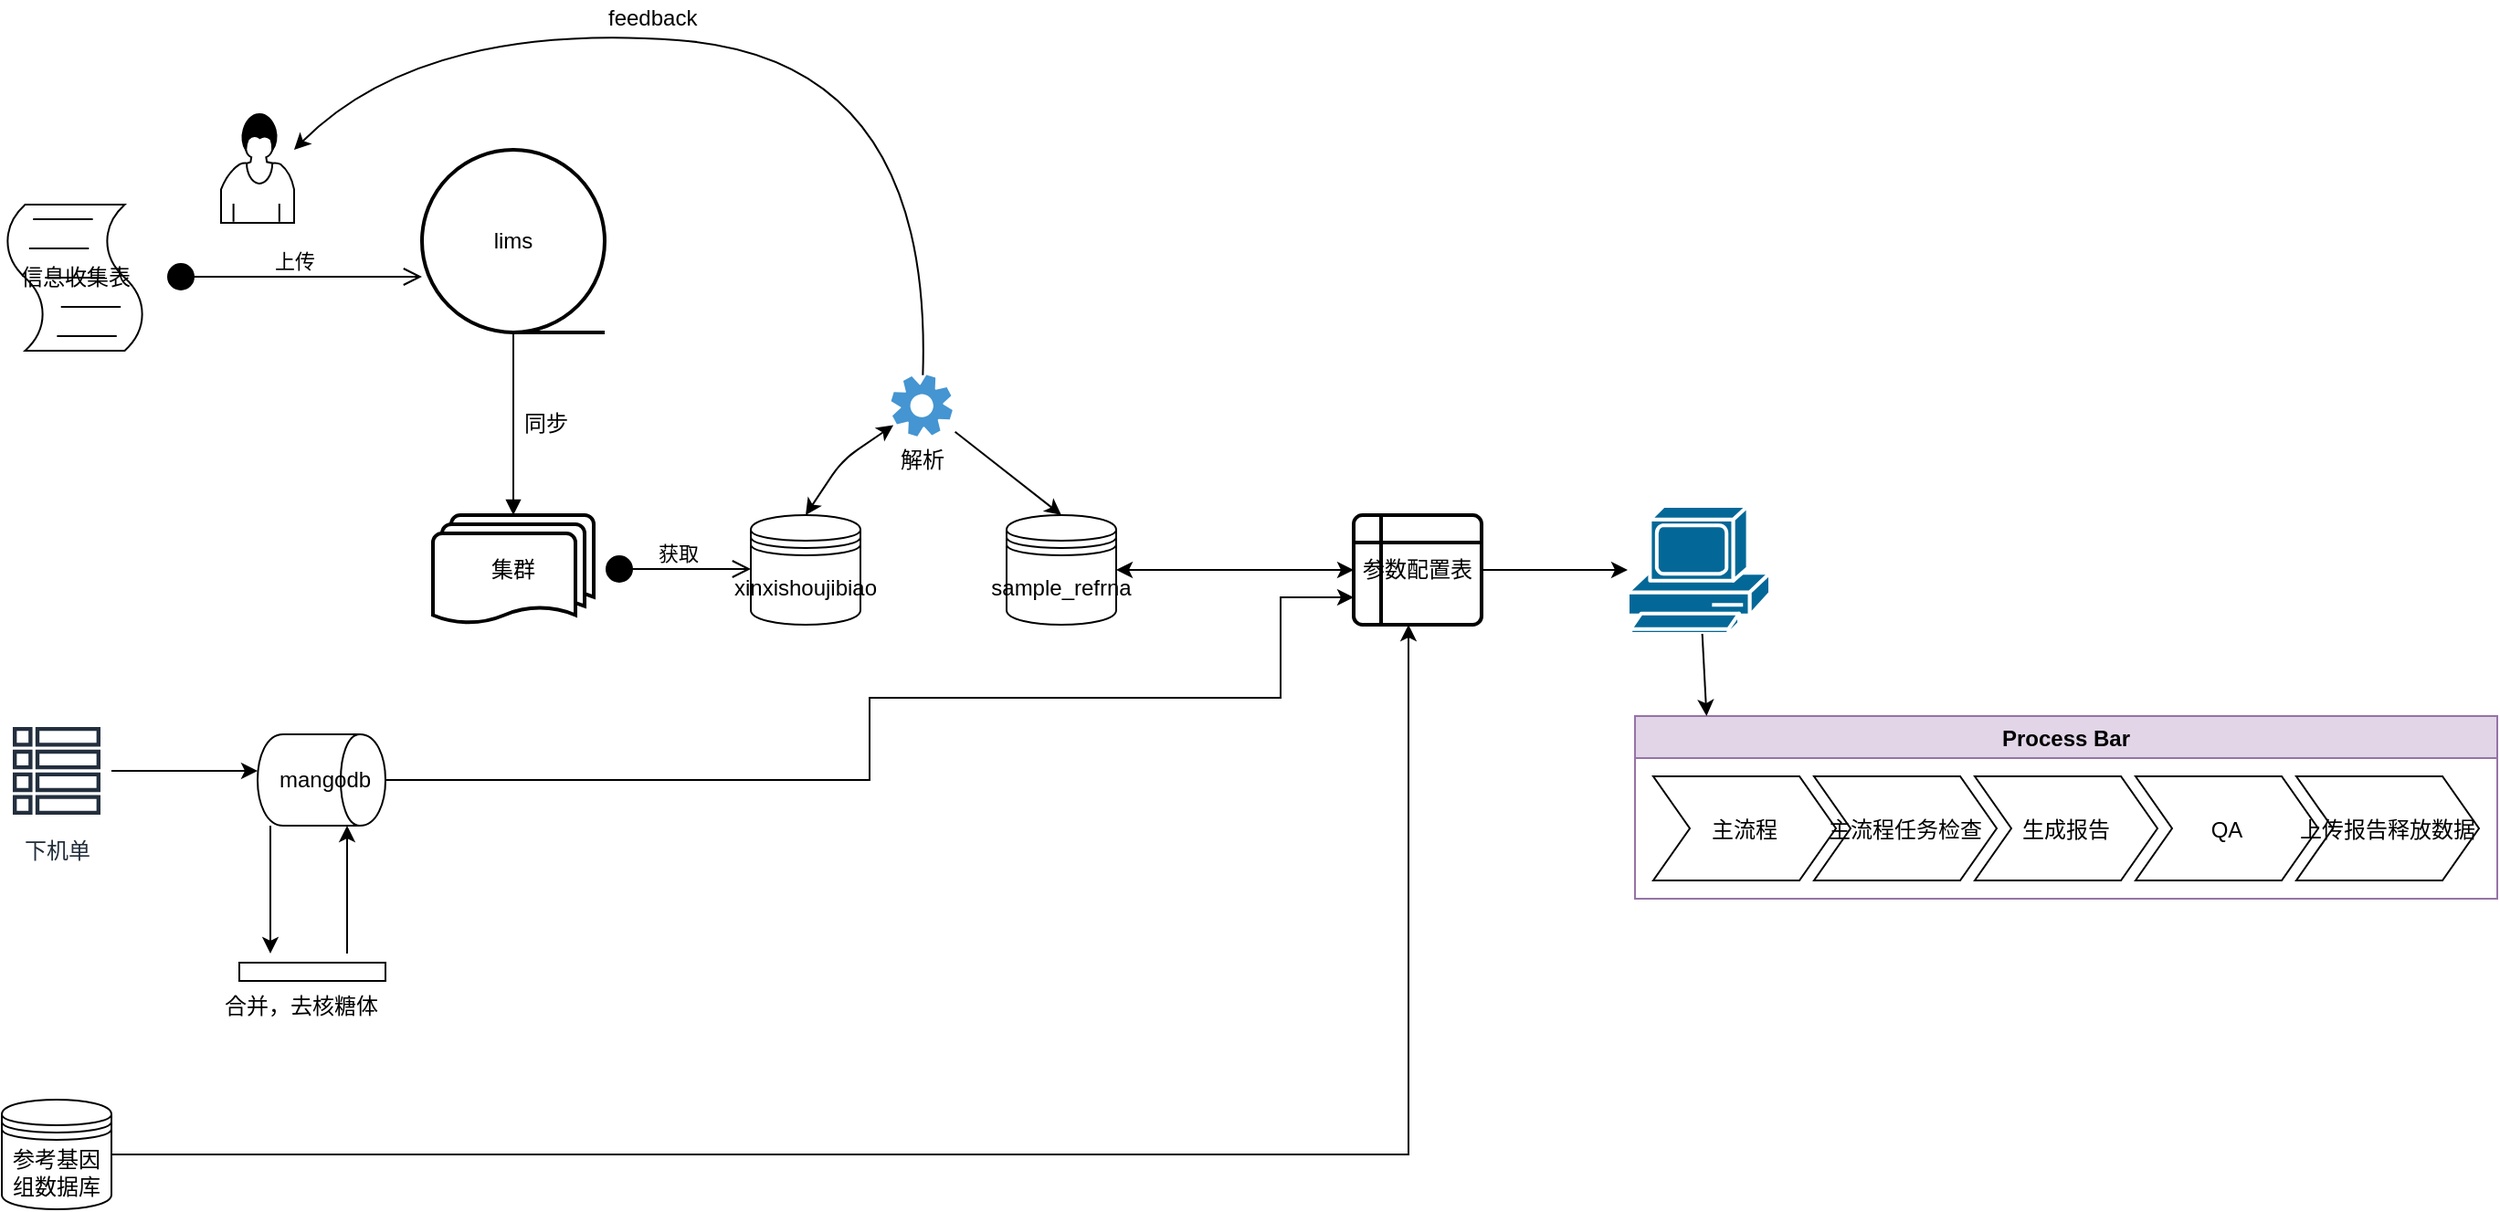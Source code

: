 <mxfile version="11.1.4" type="github"><diagram id="pczZJJNDuQ1pyJMnl-6i" name="Page-1"><mxGraphModel dx="1666" dy="788" grid="1" gridSize="10" guides="1" tooltips="1" connect="1" arrows="1" fold="1" page="1" pageScale="1" pageWidth="827" pageHeight="1169" math="0" shadow="0"><root><mxCell id="0"/><mxCell id="1" parent="0"/><mxCell id="WNOTbR6oYaQHQC6yBWXd-3" value="集群" style="strokeWidth=2;html=1;shape=mxgraph.flowchart.multi-document;whiteSpace=wrap;" vertex="1" parent="1"><mxGeometry x="346" y="320" width="88" height="60" as="geometry"/></mxCell><mxCell id="WNOTbR6oYaQHQC6yBWXd-4" value="" style="shape=mxgraph.bpmn.user_task;html=1;outlineConnect=0;" vertex="1" parent="1"><mxGeometry x="230" y="100" width="40" height="60" as="geometry"/></mxCell><mxCell id="WNOTbR6oYaQHQC6yBWXd-5" value="lims" style="strokeWidth=2;html=1;shape=mxgraph.flowchart.sequential_data;whiteSpace=wrap;" vertex="1" parent="1"><mxGeometry x="340" y="120" width="100" height="100" as="geometry"/></mxCell><mxCell id="WNOTbR6oYaQHQC6yBWXd-6" value="信息收集表" style="shape=mxgraph.bpmn.script_task;html=1;outlineConnect=0;" vertex="1" parent="1"><mxGeometry x="110" y="150" width="80" height="80" as="geometry"/></mxCell><mxCell id="WNOTbR6oYaQHQC6yBWXd-7" value="上传" style="html=1;verticalAlign=bottom;startArrow=circle;startFill=1;endArrow=open;startSize=6;endSize=8;entryX=0;entryY=0.695;entryDx=0;entryDy=0;entryPerimeter=0;" edge="1" parent="1" target="WNOTbR6oYaQHQC6yBWXd-5"><mxGeometry width="80" relative="1" as="geometry"><mxPoint x="200" y="189.5" as="sourcePoint"/><mxPoint x="280" y="189.5" as="targetPoint"/></mxGeometry></mxCell><mxCell id="WNOTbR6oYaQHQC6yBWXd-8" value="" style="endArrow=block;endFill=1;endSize=6;html=1;exitX=0.5;exitY=1;exitDx=0;exitDy=0;exitPerimeter=0;entryX=0.5;entryY=0;entryDx=0;entryDy=0;entryPerimeter=0;" edge="1" parent="1" source="WNOTbR6oYaQHQC6yBWXd-5" target="WNOTbR6oYaQHQC6yBWXd-3"><mxGeometry width="100" relative="1" as="geometry"><mxPoint x="110" y="400" as="sourcePoint"/><mxPoint x="210" y="400" as="targetPoint"/></mxGeometry></mxCell><mxCell id="WNOTbR6oYaQHQC6yBWXd-9" value="同步" style="text;html=1;resizable=0;points=[];autosize=1;align=left;verticalAlign=top;spacingTop=-4;" vertex="1" parent="1"><mxGeometry x="394" y="260" width="40" height="20" as="geometry"/></mxCell><mxCell id="WNOTbR6oYaQHQC6yBWXd-11" value="获取" style="html=1;verticalAlign=bottom;startArrow=circle;startFill=1;endArrow=open;startSize=6;endSize=8;" edge="1" parent="1"><mxGeometry width="80" relative="1" as="geometry"><mxPoint x="440" y="349.5" as="sourcePoint"/><mxPoint x="520" y="349.5" as="targetPoint"/></mxGeometry></mxCell><mxCell id="WNOTbR6oYaQHQC6yBWXd-12" value="xinxishoujibiao" style="shape=datastore;whiteSpace=wrap;html=1;" vertex="1" parent="1"><mxGeometry x="520" y="320" width="60" height="60" as="geometry"/></mxCell><mxCell id="WNOTbR6oYaQHQC6yBWXd-15" value="sample_refrna" style="shape=datastore;whiteSpace=wrap;html=1;" vertex="1" parent="1"><mxGeometry x="660" y="320" width="60" height="60" as="geometry"/></mxCell><mxCell id="WNOTbR6oYaQHQC6yBWXd-17" value="解析" style="text;html=1;resizable=0;points=[];autosize=1;align=left;verticalAlign=top;spacingTop=-4;" vertex="1" parent="1"><mxGeometry x="600" y="280" width="40" height="20" as="geometry"/></mxCell><mxCell id="WNOTbR6oYaQHQC6yBWXd-20" value="" style="shadow=0;dashed=0;html=1;strokeColor=none;fillColor=#4495D1;labelPosition=center;verticalLabelPosition=bottom;verticalAlign=top;align=center;outlineConnect=0;shape=mxgraph.veeam.2d.service;rotation=-6;" vertex="1" parent="1"><mxGeometry x="597" y="243.5" width="33.2" height="33.2" as="geometry"/></mxCell><mxCell id="WNOTbR6oYaQHQC6yBWXd-22" value="" style="curved=1;endArrow=classic;html=1;" edge="1" parent="1" source="WNOTbR6oYaQHQC6yBWXd-20"><mxGeometry width="50" height="50" relative="1" as="geometry"><mxPoint x="110" y="450" as="sourcePoint"/><mxPoint x="270" y="120" as="targetPoint"/><Array as="points"><mxPoint x="620" y="70"/><mxPoint x="340" y="50"/></Array></mxGeometry></mxCell><mxCell id="WNOTbR6oYaQHQC6yBWXd-23" value="feedback" style="text;html=1;resizable=0;points=[];autosize=1;align=left;verticalAlign=top;spacingTop=-4;" vertex="1" parent="1"><mxGeometry x="440" y="38" width="60" height="20" as="geometry"/></mxCell><mxCell id="WNOTbR6oYaQHQC6yBWXd-24" value="" style="endArrow=classic;html=1;entryX=0.5;entryY=0;entryDx=0;entryDy=0;" edge="1" parent="1" source="WNOTbR6oYaQHQC6yBWXd-20" target="WNOTbR6oYaQHQC6yBWXd-15"><mxGeometry width="50" height="50" relative="1" as="geometry"><mxPoint x="110" y="450" as="sourcePoint"/><mxPoint x="160" y="400" as="targetPoint"/></mxGeometry></mxCell><mxCell id="WNOTbR6oYaQHQC6yBWXd-25" value="" style="endArrow=classic;startArrow=classic;html=1;exitX=0.5;exitY=0;exitDx=0;exitDy=0;" edge="1" parent="1" source="WNOTbR6oYaQHQC6yBWXd-12" target="WNOTbR6oYaQHQC6yBWXd-20"><mxGeometry width="50" height="50" relative="1" as="geometry"><mxPoint x="110" y="450" as="sourcePoint"/><mxPoint x="160" y="400" as="targetPoint"/><Array as="points"><mxPoint x="570" y="290"/></Array></mxGeometry></mxCell><mxCell id="WNOTbR6oYaQHQC6yBWXd-57" value="" style="edgeStyle=orthogonalEdgeStyle;rounded=0;orthogonalLoop=1;jettySize=auto;html=1;" edge="1" parent="1" source="WNOTbR6oYaQHQC6yBWXd-26"><mxGeometry relative="1" as="geometry"><mxPoint x="1000" y="350" as="targetPoint"/></mxGeometry></mxCell><mxCell id="WNOTbR6oYaQHQC6yBWXd-26" value="参数配置表" style="shape=internalStorage;whiteSpace=wrap;html=1;dx=15;dy=15;rounded=1;arcSize=8;strokeWidth=2;" vertex="1" parent="1"><mxGeometry x="850" y="320" width="70" height="60" as="geometry"/></mxCell><mxCell id="WNOTbR6oYaQHQC6yBWXd-28" value="" style="endArrow=classic;startArrow=classic;html=1;entryX=0;entryY=0.5;entryDx=0;entryDy=0;exitX=1;exitY=0.5;exitDx=0;exitDy=0;" edge="1" parent="1" source="WNOTbR6oYaQHQC6yBWXd-15" target="WNOTbR6oYaQHQC6yBWXd-26"><mxGeometry width="50" height="50" relative="1" as="geometry"><mxPoint x="770" y="375" as="sourcePoint"/><mxPoint x="820" y="325" as="targetPoint"/></mxGeometry></mxCell><mxCell id="WNOTbR6oYaQHQC6yBWXd-38" value="" style="edgeStyle=orthogonalEdgeStyle;rounded=0;orthogonalLoop=1;jettySize=auto;html=1;" edge="1" parent="1" source="WNOTbR6oYaQHQC6yBWXd-29"><mxGeometry relative="1" as="geometry"><mxPoint x="250" y="460" as="targetPoint"/></mxGeometry></mxCell><mxCell id="WNOTbR6oYaQHQC6yBWXd-29" value="下机单" style="outlineConnect=0;fontColor=#232F3E;gradientColor=none;strokeColor=#232F3E;fillColor=#ffffff;dashed=0;verticalLabelPosition=bottom;verticalAlign=top;align=center;html=1;fontSize=12;fontStyle=0;aspect=fixed;shape=mxgraph.aws4.resourceIcon;resIcon=mxgraph.aws4.table;" vertex="1" parent="1"><mxGeometry x="110" y="430" width="60" height="60" as="geometry"/></mxCell><mxCell id="WNOTbR6oYaQHQC6yBWXd-35" value="" style="shape=cylinder;whiteSpace=wrap;html=1;boundedLbl=1;backgroundOutline=1;rotation=90;" vertex="1" parent="1"><mxGeometry x="260" y="430" width="50" height="70" as="geometry"/></mxCell><mxCell id="WNOTbR6oYaQHQC6yBWXd-52" value="" style="edgeStyle=orthogonalEdgeStyle;rounded=0;orthogonalLoop=1;jettySize=auto;html=1;entryX=0;entryY=0.75;entryDx=0;entryDy=0;" edge="1" parent="1" target="WNOTbR6oYaQHQC6yBWXd-26"><mxGeometry relative="1" as="geometry"><mxPoint x="320" y="465" as="sourcePoint"/><mxPoint x="410" y="465" as="targetPoint"/><Array as="points"><mxPoint x="585" y="465"/><mxPoint x="585" y="420"/><mxPoint x="810" y="420"/><mxPoint x="810" y="365"/></Array></mxGeometry></mxCell><mxCell id="WNOTbR6oYaQHQC6yBWXd-36" value="mangodb" style="text;html=1;resizable=0;points=[];autosize=1;align=left;verticalAlign=top;spacingTop=-4;" vertex="1" parent="1"><mxGeometry x="260" y="455" width="70" height="20" as="geometry"/></mxCell><mxCell id="WNOTbR6oYaQHQC6yBWXd-47" value="" style="html=1;points=[];perimeter=orthogonalPerimeter;rotation=-90;" vertex="1" parent="1"><mxGeometry x="275" y="530" width="10" height="80" as="geometry"/></mxCell><mxCell id="WNOTbR6oYaQHQC6yBWXd-48" value="" style="endArrow=classic;html=1;exitX=1;exitY=0.9;exitDx=0;exitDy=0;exitPerimeter=0;" edge="1" parent="1" source="WNOTbR6oYaQHQC6yBWXd-35"><mxGeometry width="50" height="50" relative="1" as="geometry"><mxPoint x="110" y="650" as="sourcePoint"/><mxPoint x="257" y="560" as="targetPoint"/></mxGeometry></mxCell><mxCell id="WNOTbR6oYaQHQC6yBWXd-49" value="" style="endArrow=classic;html=1;entryX=1;entryY=0.3;entryDx=0;entryDy=0;" edge="1" parent="1" target="WNOTbR6oYaQHQC6yBWXd-35"><mxGeometry width="50" height="50" relative="1" as="geometry"><mxPoint x="299" y="560" as="sourcePoint"/><mxPoint x="160" y="600" as="targetPoint"/></mxGeometry></mxCell><mxCell id="WNOTbR6oYaQHQC6yBWXd-50" value="合并，去核糖体" style="text;html=1;resizable=0;points=[];autosize=1;align=left;verticalAlign=top;spacingTop=-4;" vertex="1" parent="1"><mxGeometry x="230" y="579" width="100" height="20" as="geometry"/></mxCell><mxCell id="WNOTbR6oYaQHQC6yBWXd-55" value="" style="edgeStyle=orthogonalEdgeStyle;rounded=0;orthogonalLoop=1;jettySize=auto;html=1;" edge="1" parent="1" source="WNOTbR6oYaQHQC6yBWXd-53"><mxGeometry relative="1" as="geometry"><mxPoint x="880" y="380" as="targetPoint"/><Array as="points"><mxPoint x="880" y="670"/><mxPoint x="880" y="380"/></Array></mxGeometry></mxCell><mxCell id="WNOTbR6oYaQHQC6yBWXd-53" value="参考基因组数据库" style="shape=datastore;whiteSpace=wrap;html=1;" vertex="1" parent="1"><mxGeometry x="110" y="640" width="60" height="60" as="geometry"/></mxCell><mxCell id="WNOTbR6oYaQHQC6yBWXd-58" value="" style="shape=mxgraph.cisco.computers_and_peripherals.pc;html=1;pointerEvents=1;dashed=0;fillColor=#036897;strokeColor=#ffffff;strokeWidth=2;verticalLabelPosition=bottom;verticalAlign=top;align=center;outlineConnect=0;" vertex="1" parent="1"><mxGeometry x="1000" y="315" width="78" height="70" as="geometry"/></mxCell><mxCell id="WNOTbR6oYaQHQC6yBWXd-59" value="Process Bar" style="swimlane;childLayout=stackLayout;horizontal=1;fillColor=#e1d5e7;horizontalStack=1;resizeParent=1;resizeParentMax=0;resizeLast=0;collapsible=0;strokeColor=#9673a6;stackBorder=10;stackSpacing=-12;resizable=1;align=center;points=[];" vertex="1" parent="1"><mxGeometry x="1004" y="430" width="472" height="100" as="geometry"/></mxCell><mxCell id="WNOTbR6oYaQHQC6yBWXd-60" value="主流程" style="shape=step;perimeter=stepPerimeter;fixedSize=1;points=[];" vertex="1" parent="WNOTbR6oYaQHQC6yBWXd-59"><mxGeometry x="10" y="33" width="100" height="57" as="geometry"/></mxCell><mxCell id="WNOTbR6oYaQHQC6yBWXd-61" value="主流程任务检查" style="shape=step;perimeter=stepPerimeter;fixedSize=1;points=[];" vertex="1" parent="WNOTbR6oYaQHQC6yBWXd-59"><mxGeometry x="98" y="33" width="100" height="57" as="geometry"/></mxCell><mxCell id="WNOTbR6oYaQHQC6yBWXd-62" value="生成报告" style="shape=step;perimeter=stepPerimeter;fixedSize=1;points=[];" vertex="1" parent="WNOTbR6oYaQHQC6yBWXd-59"><mxGeometry x="186" y="33" width="100" height="57" as="geometry"/></mxCell><mxCell id="WNOTbR6oYaQHQC6yBWXd-63" value="QA" style="shape=step;perimeter=stepPerimeter;fixedSize=1;points=[];" vertex="1" parent="WNOTbR6oYaQHQC6yBWXd-59"><mxGeometry x="274" y="33" width="100" height="57" as="geometry"/></mxCell><mxCell id="WNOTbR6oYaQHQC6yBWXd-64" value="上传报告释放数据" style="shape=step;perimeter=stepPerimeter;fixedSize=1;points=[];" vertex="1" parent="WNOTbR6oYaQHQC6yBWXd-59"><mxGeometry x="362" y="33" width="100" height="57" as="geometry"/></mxCell><mxCell id="WNOTbR6oYaQHQC6yBWXd-67" value="" style="endArrow=classic;html=1;entryX=0.083;entryY=0;entryDx=0;entryDy=0;entryPerimeter=0;" edge="1" parent="1" source="WNOTbR6oYaQHQC6yBWXd-58" target="WNOTbR6oYaQHQC6yBWXd-59"><mxGeometry width="50" height="50" relative="1" as="geometry"><mxPoint x="1127" y="420" as="sourcePoint"/><mxPoint x="1177" y="370" as="targetPoint"/></mxGeometry></mxCell></root></mxGraphModel></diagram></mxfile>